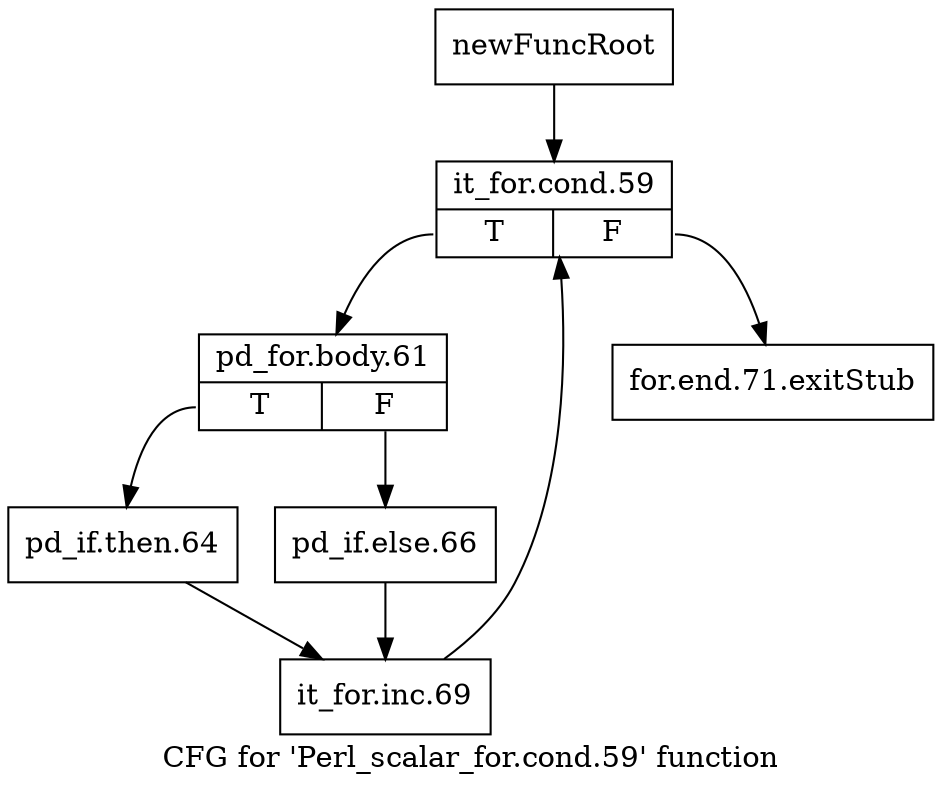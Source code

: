 digraph "CFG for 'Perl_scalar_for.cond.59' function" {
	label="CFG for 'Perl_scalar_for.cond.59' function";

	Node0x4bf9810 [shape=record,label="{newFuncRoot}"];
	Node0x4bf9810 -> Node0x4bf98b0;
	Node0x4bf9860 [shape=record,label="{for.end.71.exitStub}"];
	Node0x4bf98b0 [shape=record,label="{it_for.cond.59|{<s0>T|<s1>F}}"];
	Node0x4bf98b0:s0 -> Node0x4bf9900;
	Node0x4bf98b0:s1 -> Node0x4bf9860;
	Node0x4bf9900 [shape=record,label="{pd_for.body.61|{<s0>T|<s1>F}}"];
	Node0x4bf9900:s0 -> Node0x4bf99a0;
	Node0x4bf9900:s1 -> Node0x4bf9950;
	Node0x4bf9950 [shape=record,label="{pd_if.else.66}"];
	Node0x4bf9950 -> Node0x4bf99f0;
	Node0x4bf99a0 [shape=record,label="{pd_if.then.64}"];
	Node0x4bf99a0 -> Node0x4bf99f0;
	Node0x4bf99f0 [shape=record,label="{it_for.inc.69}"];
	Node0x4bf99f0 -> Node0x4bf98b0;
}
